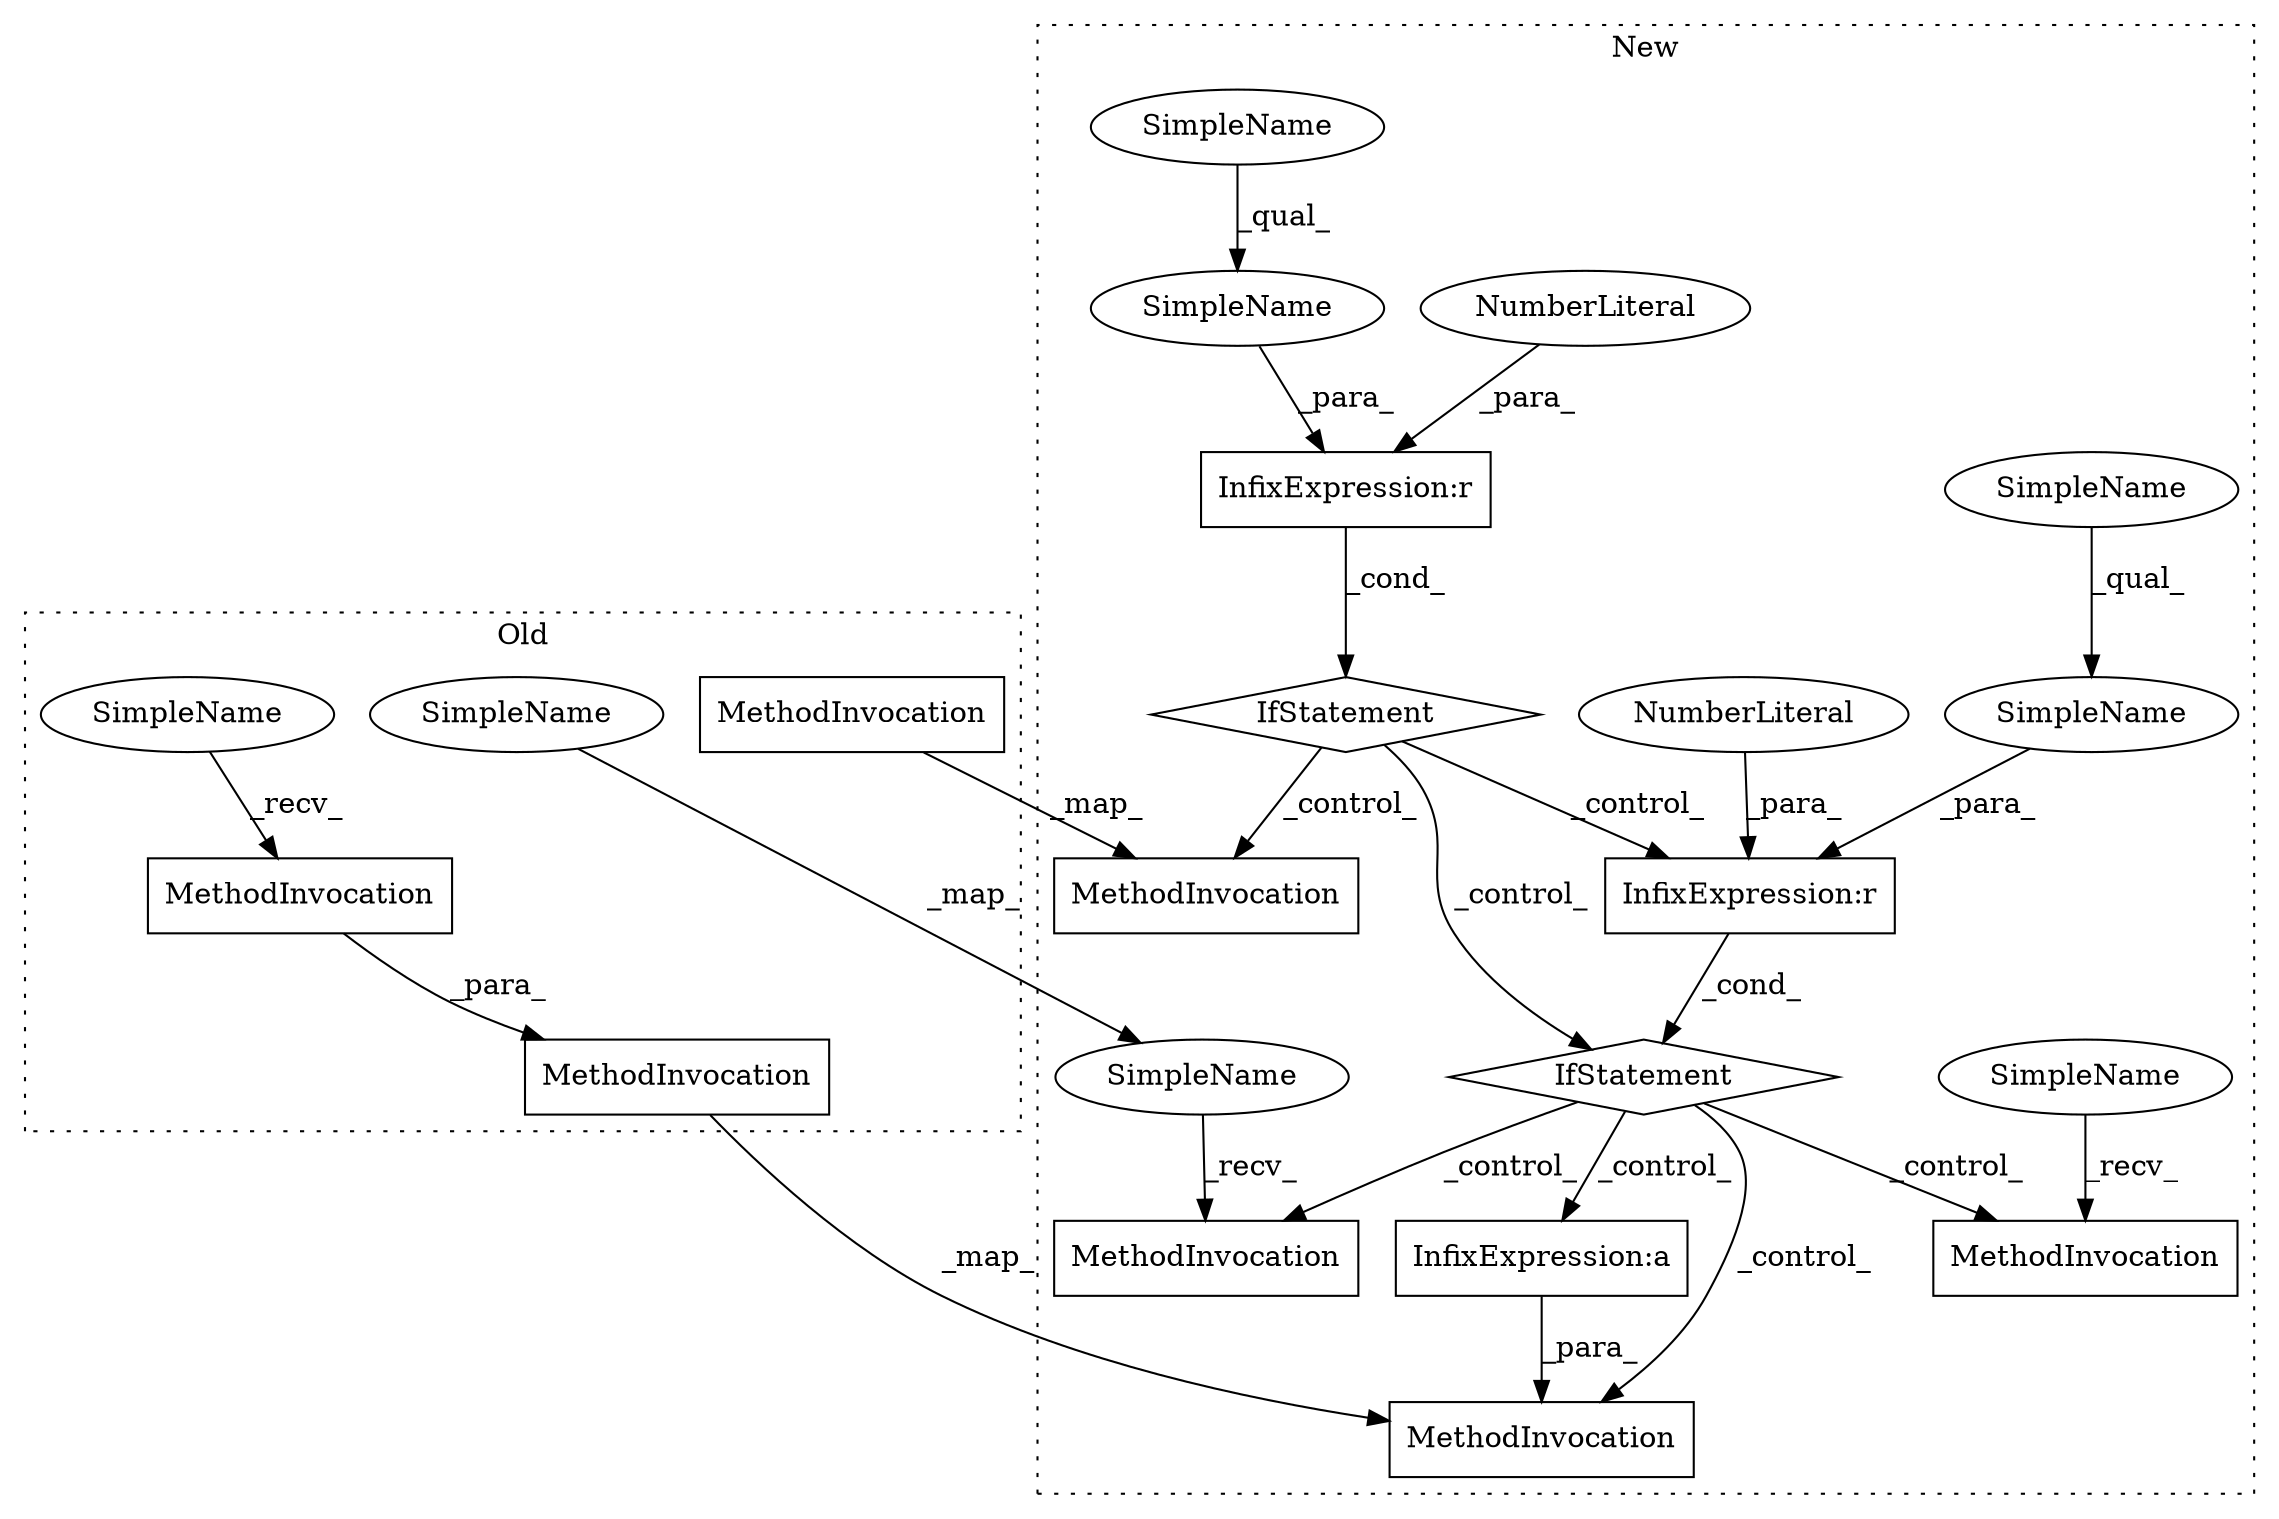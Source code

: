 digraph G {
subgraph cluster0 {
4 [label="MethodInvocation" a="32" s="10929,10958" l="5,1" shape="box"];
5 [label="MethodInvocation" a="32" s="10829" l="7" shape="box"];
6 [label="MethodInvocation" a="32" s="10698,10707" l="8,1" shape="box"];
14 [label="SimpleName" a="42" s="10729" l="6" shape="ellipse"];
16 [label="SimpleName" a="42" s="10822" l="6" shape="ellipse"];
label = "Old";
style="dotted";
}
subgraph cluster1 {
1 [label="IfStatement" a="25" s="13460,13479" l="4,2" shape="diamond"];
2 [label="IfStatement" a="25" s="13677,13701" l="9,2" shape="diamond"];
3 [label="MethodInvocation" a="32" s="14136" l="9" shape="box"];
7 [label="MethodInvocation" a="32" s="13930" l="9" shape="box"];
8 [label="MethodInvocation" a="32" s="13553,13562" l="8,1" shape="box"];
9 [label="MethodInvocation" a="32" s="13803,13888" l="5,1" shape="box"];
10 [label="NumberLiteral" a="34" s="13700" l="1" shape="ellipse"];
11 [label="NumberLiteral" a="34" s="13478" l="1" shape="ellipse"];
12 [label="SimpleName" a="42" s="13686" l="10" shape="ellipse"];
13 [label="SimpleName" a="42" s="13464" l="4" shape="ellipse"];
15 [label="SimpleName" a="42" s="13464" l="10" shape="ellipse"];
17 [label="SimpleName" a="42" s="13926" l="3" shape="ellipse"];
18 [label="SimpleName" a="42" s="13686" l="4" shape="ellipse"];
19 [label="SimpleName" a="42" s="14132" l="3" shape="ellipse"];
20 [label="InfixExpression:a" a="27" s="13821" l="-13" shape="box"];
21 [label="InfixExpression:r" a="27" s="13696" l="4" shape="box"];
22 [label="InfixExpression:r" a="27" s="13474" l="4" shape="box"];
label = "New";
style="dotted";
}
1 -> 21 [label="_control_"];
1 -> 2 [label="_control_"];
1 -> 8 [label="_control_"];
2 -> 3 [label="_control_"];
2 -> 20 [label="_control_"];
2 -> 7 [label="_control_"];
2 -> 9 [label="_control_"];
4 -> 9 [label="_map_"];
5 -> 4 [label="_para_"];
6 -> 8 [label="_map_"];
10 -> 21 [label="_para_"];
11 -> 22 [label="_para_"];
12 -> 21 [label="_para_"];
13 -> 15 [label="_qual_"];
14 -> 17 [label="_map_"];
15 -> 22 [label="_para_"];
16 -> 5 [label="_recv_"];
17 -> 7 [label="_recv_"];
18 -> 12 [label="_qual_"];
19 -> 3 [label="_recv_"];
20 -> 9 [label="_para_"];
21 -> 2 [label="_cond_"];
22 -> 1 [label="_cond_"];
}